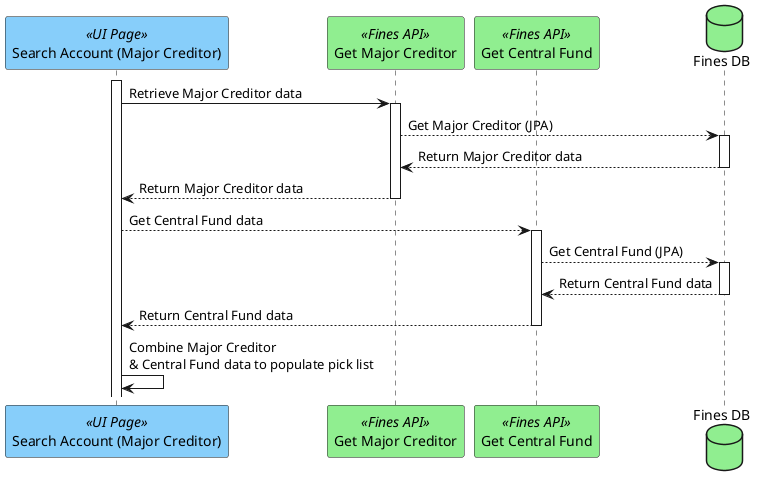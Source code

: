 @startuml

participant "Search Account (Major Creditor)" as account <<UI Page>> #lightskyblue
participant "Get Major Creditor" as getMaj <<Fines API>> #lightgreen
participant "Get Central Fund" as getCent <<Fines API>> #lightgreen
database "Fines DB" as db #lightgreen

activate account
account -> getMaj ++ : Retrieve Major Creditor data
getMaj --> db ++ : Get Major Creditor (JPA)
db --> getMaj -- : Return Major Creditor data
getMaj --> account -- : Return Major Creditor data
account --> getCent ++: Get Central Fund data
getCent --> db ++ : Get Central Fund (JPA)
db --> getCent -- : Return Central Fund data
getCent --> account -- : Return Central Fund data
account -> account : Combine Major Creditor \n& Central Fund data to populate pick list

@enduml